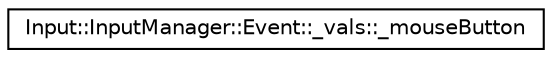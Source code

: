 digraph G
{
  edge [fontname="Helvetica",fontsize="10",labelfontname="Helvetica",labelfontsize="10"];
  node [fontname="Helvetica",fontsize="10",shape=record];
  rankdir="LR";
  Node1 [label="Input::InputManager::Event::_vals::_mouseButton",height=0.2,width=0.4,color="black", fillcolor="white", style="filled",URL="$struct_input_1_1_input_manager_1_1_event_1_1__vals_1_1__mouse_button.html"];
}
